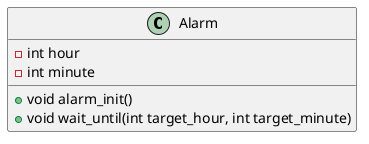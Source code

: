 @startuml alarm.puml
class Alarm{

    - int hour
    - int minute

    + void alarm_init()
    + void wait_until(int target_hour, int target_minute)
}
@enduml